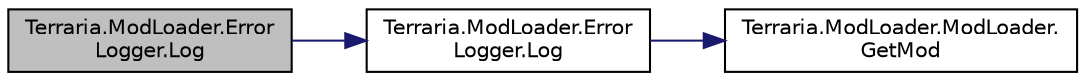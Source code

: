 digraph "Terraria.ModLoader.ErrorLogger.Log"
{
 // LATEX_PDF_SIZE
  edge [fontname="Helvetica",fontsize="10",labelfontname="Helvetica",labelfontsize="10"];
  node [fontname="Helvetica",fontsize="10",shape=record];
  rankdir="LR";
  Node1 [label="Terraria.ModLoader.Error\lLogger.Log",height=0.2,width=0.4,color="black", fillcolor="grey75", style="filled", fontcolor="black",tooltip="NOTE: Deprecated. Please use your own ILog instead, see ExampleMod for an example Allows you to log a..."];
  Node1 -> Node2 [color="midnightblue",fontsize="10",style="solid",fontname="Helvetica"];
  Node2 [label="Terraria.ModLoader.Error\lLogger.Log",height=0.2,width=0.4,color="black", fillcolor="white", style="filled",URL="$class_terraria_1_1_mod_loader_1_1_error_logger.html#a389b47286140d38044d0f0470a556225",tooltip="NOTE: Deprecated. Please use your own ILog instead, see ExampleMod for an example You can use this me..."];
  Node2 -> Node3 [color="midnightblue",fontsize="10",style="solid",fontname="Helvetica"];
  Node3 [label="Terraria.ModLoader.ModLoader.\lGetMod",height=0.2,width=0.4,color="black", fillcolor="white", style="filled",URL="$class_terraria_1_1_mod_loader_1_1_mod_loader.html#aed988cac63e90351b6ed0bd72495f3af",tooltip="Gets the instance of the Mod with the specified name."];
}
